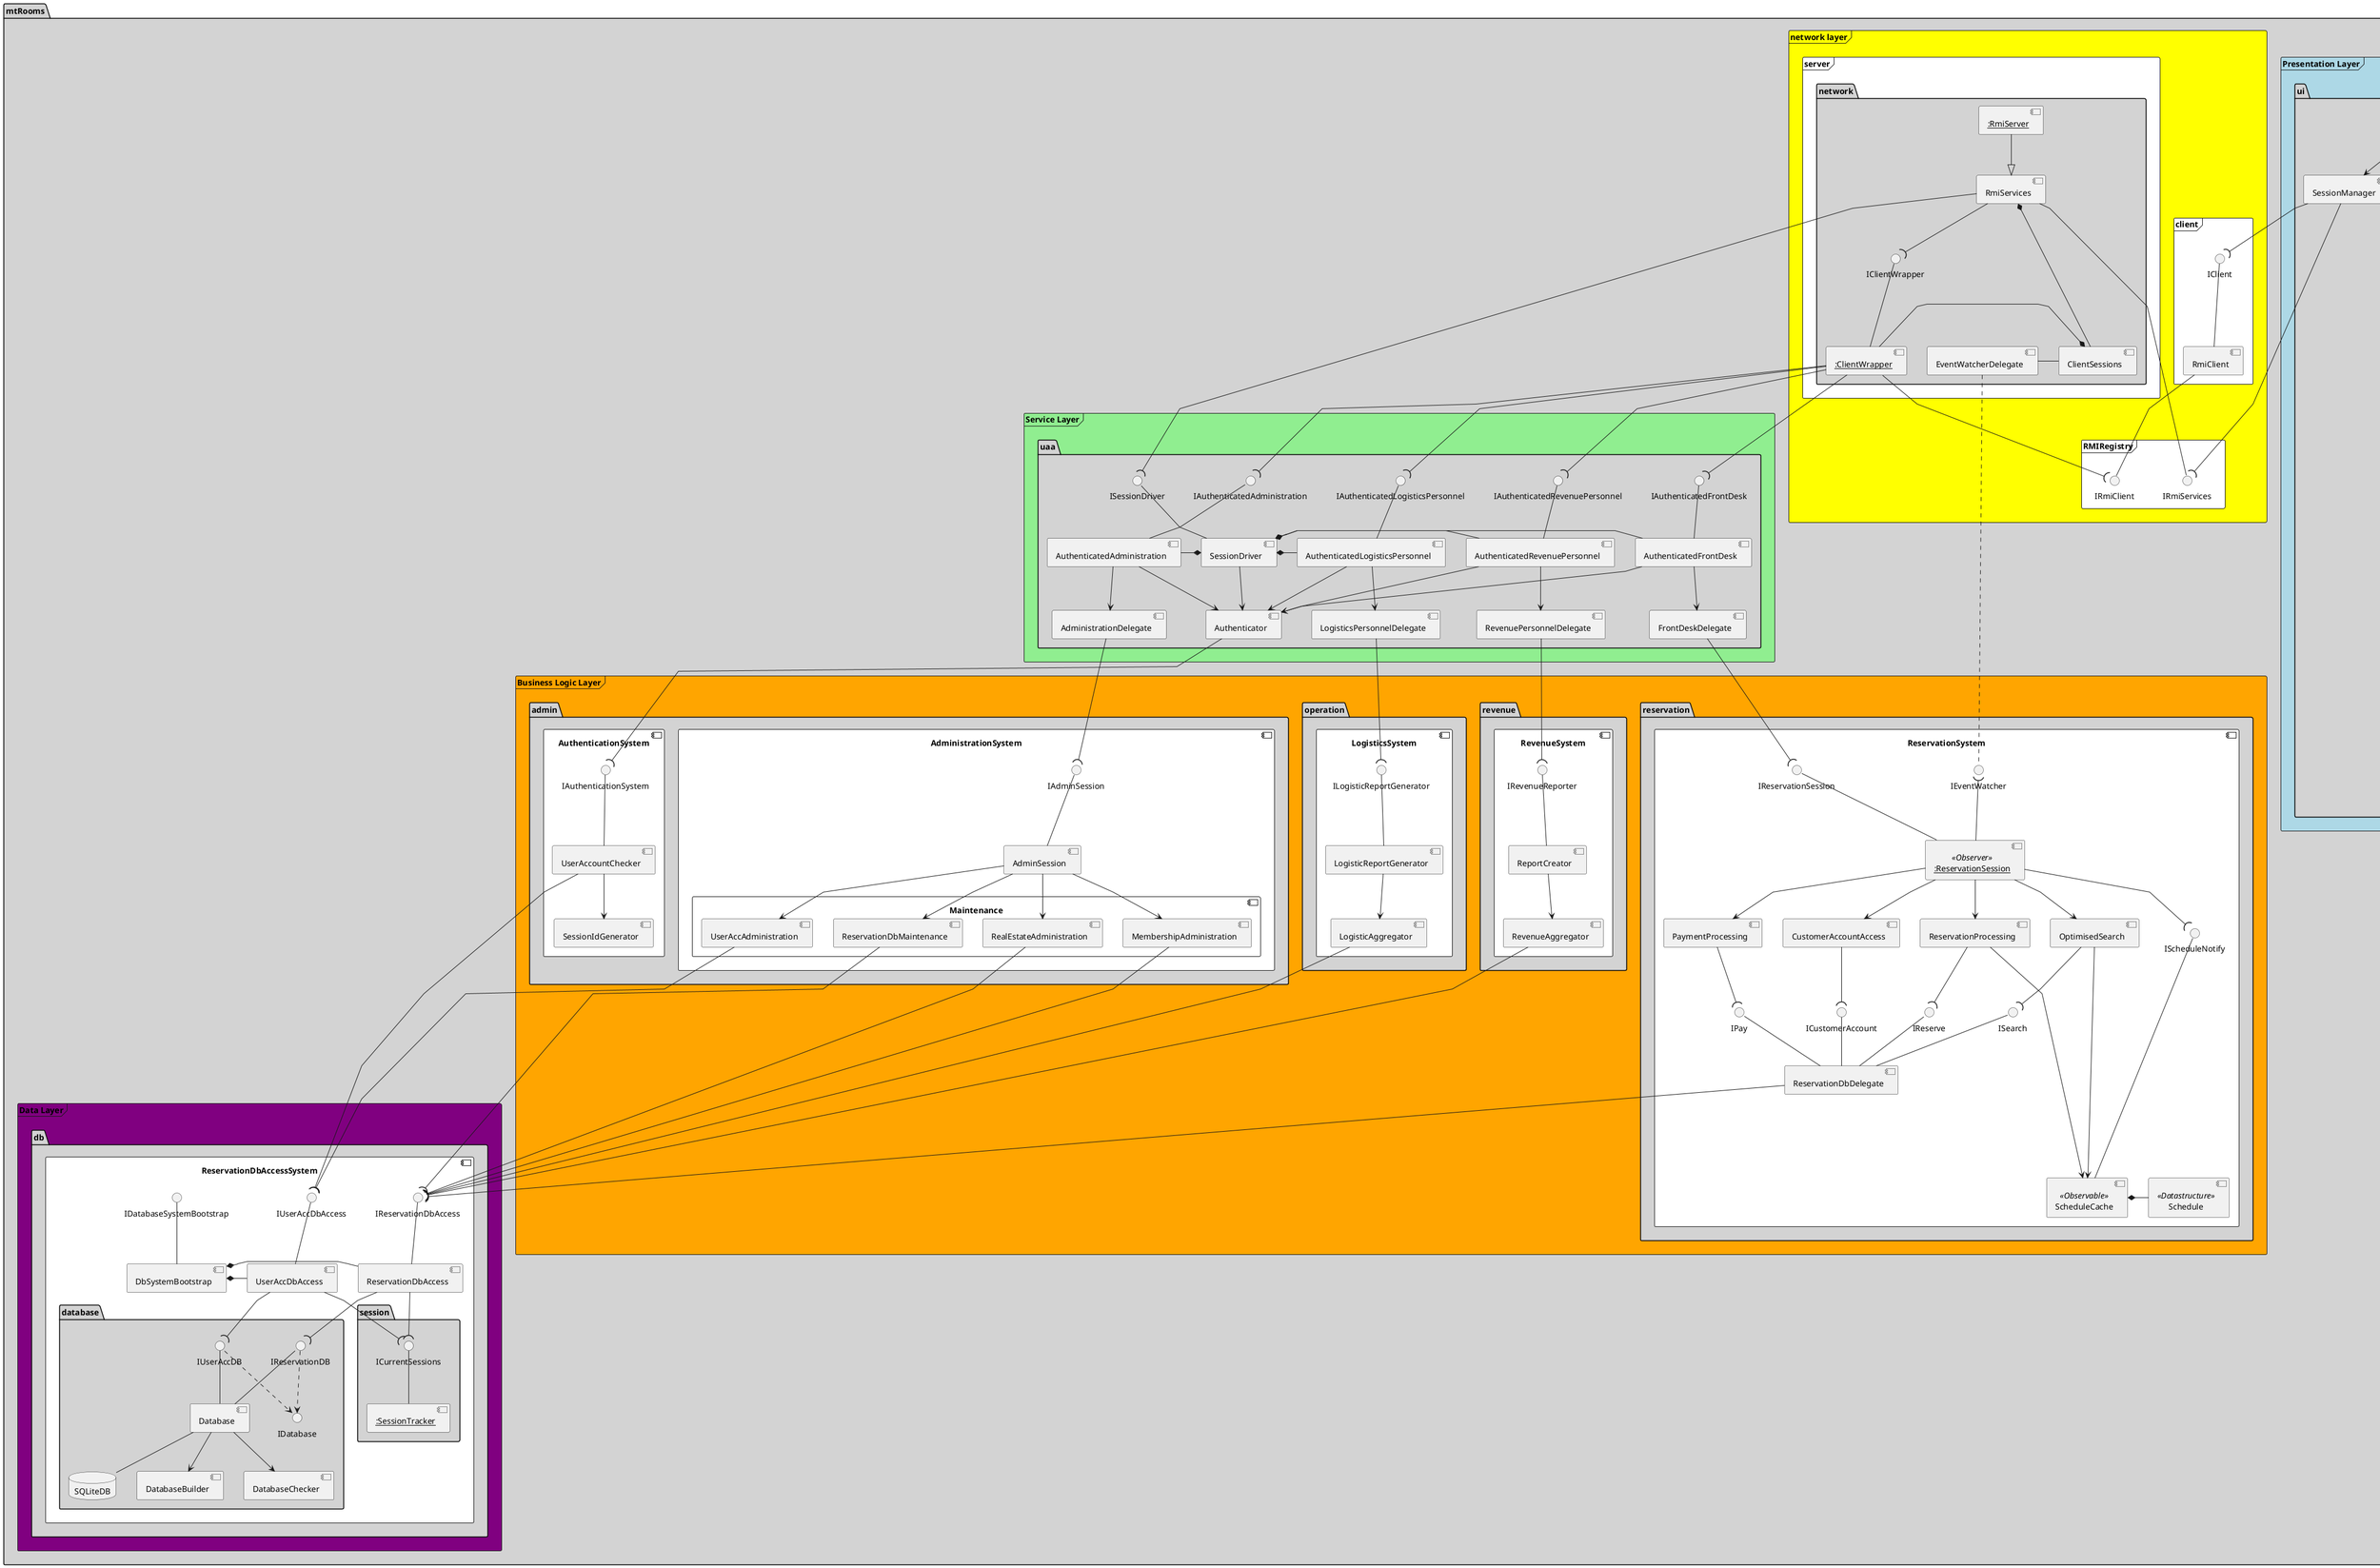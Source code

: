 @startuml

'skinparam linetype ortho
skinparam linetype polyline
'skinparam monochrome true

skinparam package {
    backgroundColor lightgrey
}

skinparam component {
	BackgroundColor<<FXML>> LightGreen
	ArrowColor<<FXML>> DarkBlue
	BorderColor<<FXML>> DarkBlue
}


package mtRooms {
    frame "Presentation Layer" #lightblue {
        package "ui" {
            component MtRoomsGUI
            component SessionManager

            component MainWindow #white {
                component MainWindowController
                component MainWindow <<FXML>> as MainWindowView

                MainWindowController -- MainWindowView
            }

            component LoginPane #white {
                component LoginController
                component LoginView <<FXML>> as LoginView

                LoginController -- LoginView
            }


            component FrontDeskPane #white {
                IFrontDeskController -- [FrontDeskController]
                IReservationView -- [ReservationView]
                IPaymentView -- [PaymentView]

                FrontDeskController --( IReservationView
                FrontDeskController --( IPaymentView
            }

            component AdministrationPane #white {
                IAdminViewController -- [AdminViewController]
                IUserAccountView -- [UserAccountView]
                ICustomerAccountView -- [CustomerAccountView]

                AdminViewController --( IUserAccountView
                AdminViewController --( ICustomerAccountView
            }

            component LogisticsPane #white {
                ILogisticsViewController -- [LogisticsViewController]
                ILogisticsReportView -- [LogisticsReportView]

                LogisticsViewController --( ILogisticsReportView
            }

            component RevenuePane #white {
                IRevenueViewController -- [RevenueViewController]
                IInvoiceView -- [InvoiceView]
                IRevenueReportView -- [RevenueReportView]

                RevenueViewController --( IInvoiceView
                RevenueViewController --( IRevenueReportView
            }

            MtRoomsGUI --> SessionManager

            MtRoomsGUI -down-> MainWindow
            MainWindow *-down- LoginPane
            MainWindow *--down- FrontDeskPane
            MainWindow *--down-- AdministrationPane
            MainWindow *--down-- LogisticsPane
            MainWindow *--down-- RevenuePane

        }
    }

    frame "network layer" #yellow {
        frame "client" #white {
            IClient -- [RmiClient]
        }

        frame RMIRegistry as RMIRegistry #white {
            interface IRmiServices
            interface IRmiClient
        }

        frame "server" #white {
            package "network" {
                [<u>:ClientWrapper] as ClientWrapper
                [<u>:RmiServer] as RmiServer
                component RmiServices
                component ClientSessions
                component EventWatcherDelegate
                IClientWrapper -- ClientWrapper

                RmiServices --( IClientWrapper
                RmiServer --|> RmiServices
                ClientWrapper -* ClientSessions
                EventWatcherDelegate - ClientSessions
            }

        }

        ClientWrapper --( IRmiClient
        RmiServices *-- ClientSessions
'        RmiClient --( IRmiServices
        RmiClient -- IRmiClient
        IRmiServices -- RmiServices
    }

    frame "Service Layer" #lightgreen {
        package "uaa" {
            ISessionDriver -- [SessionDriver]
            [Authenticator]
            [FrontDeskDelegate]
            IAuthenticatedFrontDesk -- [AuthenticatedFrontDesk]
            [AdministrationDelegate]
            IAuthenticatedAdministration -- [AuthenticatedAdministration]
            [RevenuePersonnelDelegate]
            IAuthenticatedRevenuePersonnel -- [AuthenticatedRevenuePersonnel]
            [LogisticsPersonnelDelegate]
            IAuthenticatedLogisticsPersonnel -- [AuthenticatedLogisticsPersonnel]

            AuthenticatedFrontDesk --> Authenticator
            AuthenticatedFrontDesk --> FrontDeskDelegate
            SessionDriver --> Authenticator
            AuthenticatedAdministration --> Authenticator
            AuthenticatedAdministration --> AdministrationDelegate
            AuthenticatedLogisticsPersonnel --> Authenticator
            AuthenticatedLogisticsPersonnel --> LogisticsPersonnelDelegate
            AuthenticatedRevenuePersonnel --> Authenticator
            AuthenticatedRevenuePersonnel --> RevenuePersonnelDelegate

            SessionDriver *- AuthenticatedFrontDesk
            SessionDriver *- AuthenticatedAdministration
            SessionDriver *- AuthenticatedRevenuePersonnel
            SessionDriver *- AuthenticatedLogisticsPersonnel
        }
    }

    frame "Business Logic Layer" #orange {
        package "reservation" {
            component ReservationSystem #white {
                interface IEventWatcher
                interface IReservationSession
                interface ICustomerAccount
                interface IPay
                interface IReserve
                interface ISearch
                interface IScheduleNotify
                component [<u>:ReservationSession] <<Observer>> as ReservationSession
                component [ScheduleCache] <<Observable>> as ScheduleCache
                component [Schedule] <<Datastructure>> as Schedule
                component OptimisedSearch
                component ReservationProcessing
                component PaymentProcessing
                component CustomerAccountAccess
                component ReservationDbDelegate

                IReservationSession -- ReservationSession
                IPay -- ReservationDbDelegate
                IReserve -- ReservationDbDelegate
                ISearch -- ReservationDbDelegate
                ICustomerAccount -- ReservationDbDelegate
                IScheduleNotify ---- ScheduleCache

                ScheduleCache *- Schedule
                ReservationSession -up-( IEventWatcher
                ReservationSession --> OptimisedSearch
                ReservationSession --> PaymentProcessing
                ReservationSession --> ReservationProcessing
                ReservationSession --> CustomerAccountAccess
                OptimisedSearch --> ScheduleCache
                ReservationSession --( IScheduleNotify
                ReservationProcessing --> ScheduleCache

                OptimisedSearch --( ISearch
                ReservationProcessing  --( IReserve
                CustomerAccountAccess   --( ICustomerAccount
                PaymentProcessing --( IPay
            }
        }

        package "revenue" {
            component RevenueSystem #white {
                IRevenueReporter -- [ReportCreator]
                [RevenueAggregator]

                ReportCreator --> RevenueAggregator
            }
        }

        package "operation" {
            component LogisticsSystem #white {
                interface ILogisticReportGenerator
                component LogisticReportGenerator
                component LogisticAggregator

                ILogisticReportGenerator -- LogisticReportGenerator
                LogisticReportGenerator --> LogisticAggregator
            }
        }

        package "admin" {
            component AdministrationSystem #white {
                IAdminSession -- [AdminSession]

                component Maintenance #white {
                    [UserAccAdministration]
                    [ReservationDbMaintenance]
                    [RealEstateAdministration]
                    [MembershipAdministration]
                }

                AdminSession --> UserAccAdministration
                AdminSession --> ReservationDbMaintenance
                AdminSession --> RealEstateAdministration
                AdminSession --> MembershipAdministration
            }

            component AuthenticationSystem #white {
                IAuthenticationSystem -- [UserAccountChecker]
                [SessionIdGenerator]

                UserAccountChecker --> SessionIdGenerator
            }
        }
    }

    frame "Data Layer" #purple {
        package "db" {
            component ReservationDbAccessSystem #white {
                package "database" {
                    database SQLiteDB as DB
                    IReservationDB -- [Database]
                    IUserAccDB -- [Database]
                    IReservationDB ..> IDatabase
                    IUserAccDB ..> IDatabase
                    [DatabaseBuilder]
                    [DatabaseChecker]

                    [Database] -down- DB
                    [Database] --> DatabaseBuilder
                    [Database] --> DatabaseChecker
                }
                package "session" {
                    [<u>:SessionTracker] as SessionTracker
                    ICurrentSessions -- [SessionTracker]
                }

                IReservationDbAccess -- [ReservationDbAccess]
                IUserAccDbAccess -- [UserAccDbAccess]
                IDatabaseSystemBootstrap -- [DbSystemBootstrap]

                DbSystemBootstrap *-left- ReservationDbAccess
                DbSystemBootstrap *-right- UserAccDbAccess
                ReservationDbAccess --( ICurrentSessions
                ReservationDbAccess --( IReservationDB
                UserAccDbAccess --( IUserAccDB
                UserAccDbAccess --( ICurrentSessions
            }
        }
    }

    '##-------------------------------##
    '## Presentation to Network Layer ##
    '##-------------------------------##
    SessionManager --( IRmiServices
    SessionManager --( IClient
'    ReservationView --( IAuthenticatedFrontDesk
'    PaymentView --( IAuthenticatedFrontDesk
'
'    UserAccountView --( IAuthenticatedAdministration
'    CustomerAccountView --( IAuthenticatedAdministration
'
'    LogisticsReportView --( IAuthenticatedLogisticsPersonnel
'
'    InvoiceView --( IAuthenticatedRevenuePersonnel
'    RevenueReportView --( IAuthenticatedRevenuePersonnel

    '##--------------------------##
    '## Network to Service Layer ##
    '##--------------------------##

    RmiServices -down-( ISessionDriver
    ClientWrapper -down-( IAuthenticatedFrontDesk
    ClientWrapper -down-( IAuthenticatedAdministration
    ClientWrapper -down-( IAuthenticatedRevenuePersonnel
    ClientWrapper -down-( IAuthenticatedLogisticsPersonnel
    EventWatcherDelegate .. IEventWatcher

    '##---------------------------------##
    '## Service to Business Logic Layer ##
    '##---------------------------------##
    AdministrationDelegate --( IAdminSession

    Authenticator --( IAuthenticationSystem

    FrontDeskDelegate --( IReservationSession

    RevenuePersonnelDelegate --( IRevenueReporter

    LogisticsPersonnelDelegate --( ILogisticReportGenerator

    '##------------------------------##
    '## Business Logic to Data Layer ##
    '##------------------------------##
    UserAccountChecker --( IUserAccDbAccess

    UserAccAdministration --( IUserAccDbAccess
    ReservationDbMaintenance --( IReservationDbAccess
    RealEstateAdministration --( IReservationDbAccess
    MembershipAdministration --( IReservationDbAccess

    ReservationDbDelegate --( IReservationDbAccess

    LogisticAggregator --( IReservationDbAccess
    RevenueAggregator --( IReservationDbAccess
}

@enduml